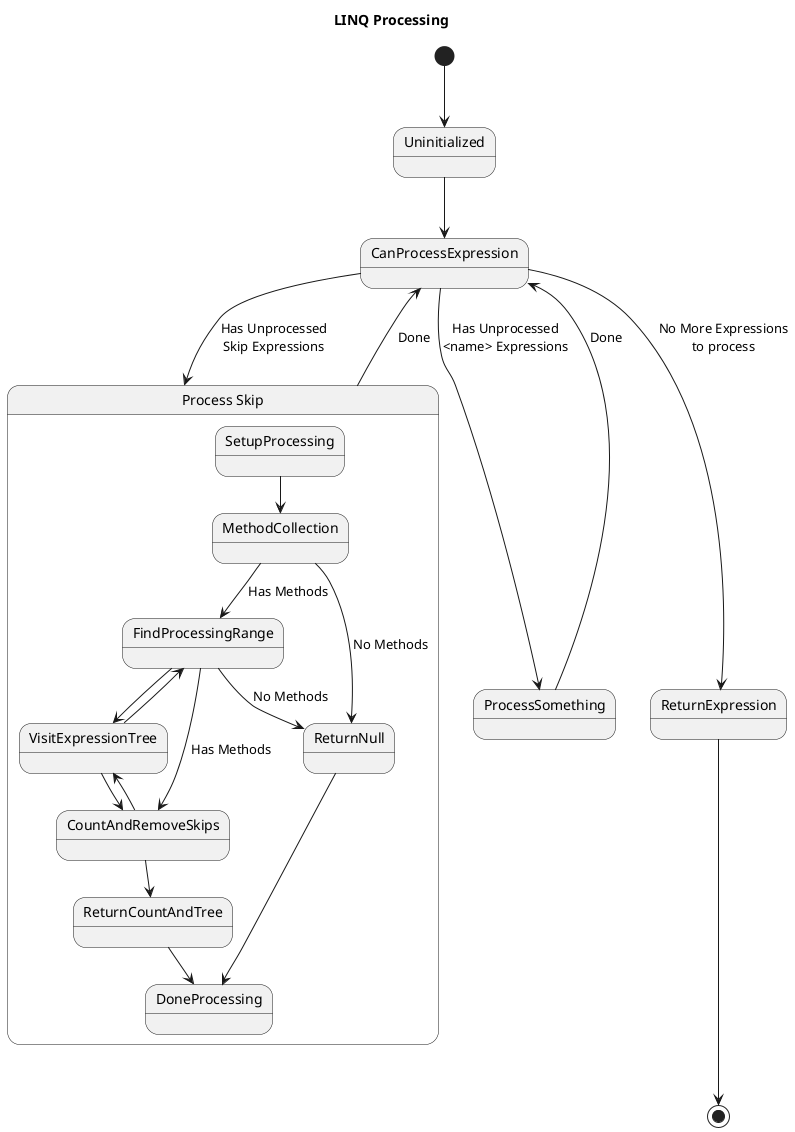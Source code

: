@startuml

title LINQ Processing

[*] --> Uninitialized
Uninitialized --> CanProcessExpression

state ProcessSkip
CanProcessExpression --> ProcessSkip : Has Unprocessed\nSkip Expressions

state "Process Skip" as ProcessSkip {
  SetupProcessing --> MethodCollection

  MethodCollection --> FindProcessingRange : Has Methods
  MethodCollection --> ReturnNull : No Methods
  
  FindProcessingRange --> VisitExpressionTree
  VisitExpressionTree --> FindProcessingRange

  FindProcessingRange --> CountAndRemoveSkips : Has Methods
  FindProcessingRange --> ReturnNull : No Methods
  
  CountAndRemoveSkips --> VisitExpressionTree
  VisitExpressionTree --> CountAndRemoveSkips

  CountAndRemoveSkips --> ReturnCountAndTree
  
  ReturnNull --> DoneProcessing
  ReturnCountAndTree --> DoneProcessing
}

ProcessSkip --> CanProcessExpression : Done

CanProcessExpression --> ProcessSomething : Has Unprocessed\n<name> Expressions
ProcessSomething --> CanProcessExpression : Done

CanProcessExpression --> ReturnExpression : No More Expressions\nto process
ReturnExpression --> [*]

@enduml
